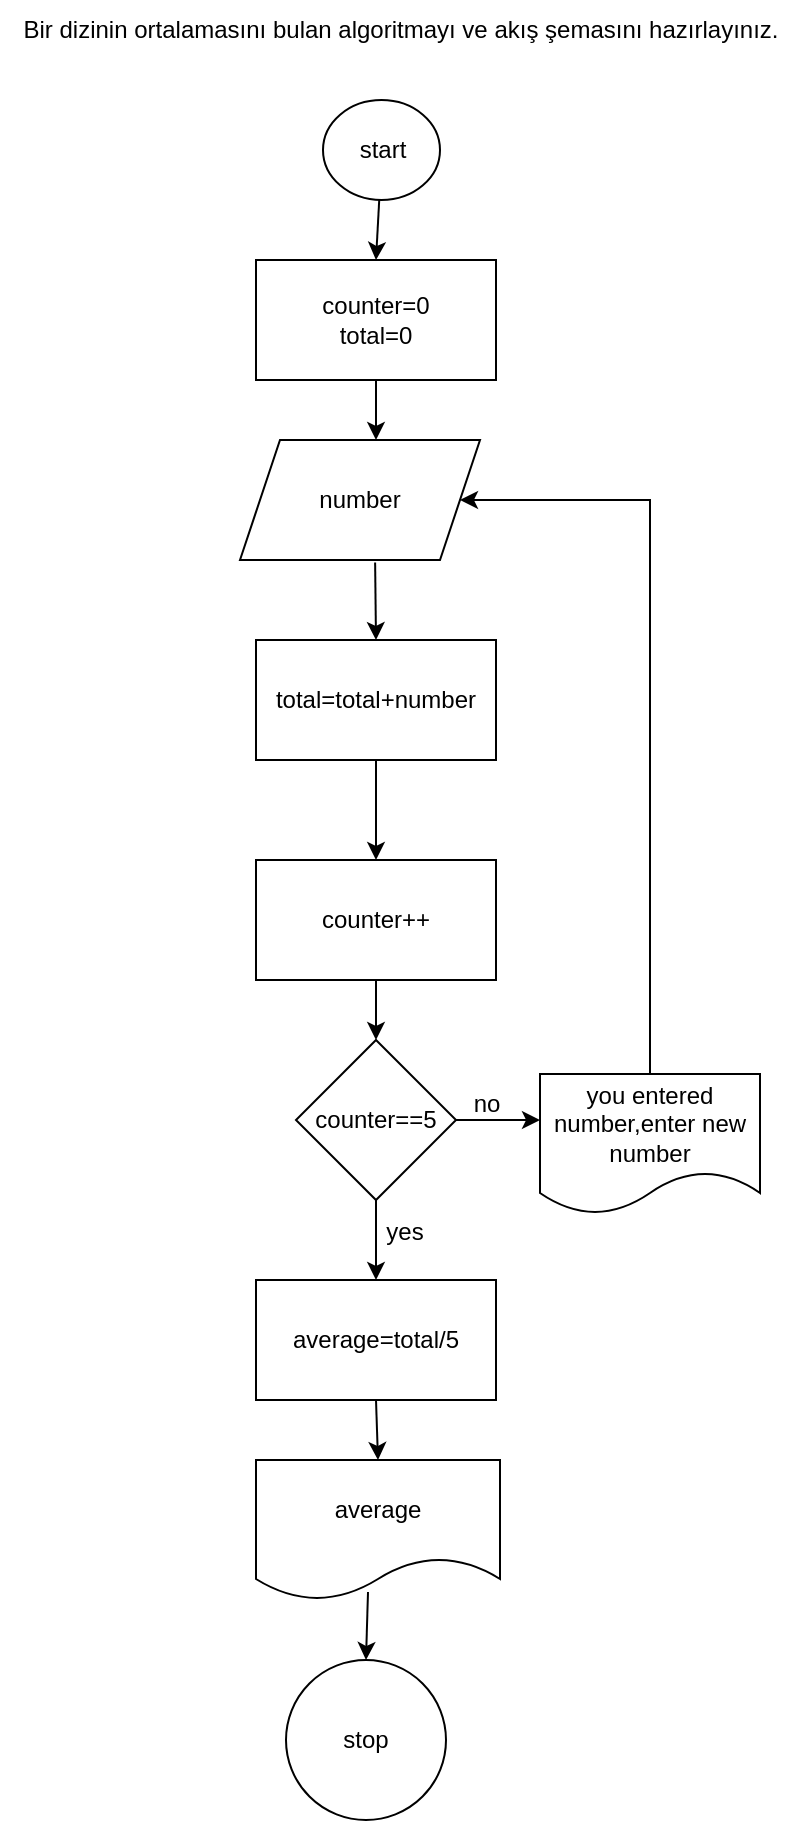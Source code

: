 <mxfile version="20.6.2" type="device"><diagram id="V9BCV6t-aLaAsq115rJi" name="Page-1"><mxGraphModel dx="304" dy="603" grid="1" gridSize="10" guides="1" tooltips="1" connect="1" arrows="1" fold="1" page="1" pageScale="1" pageWidth="850" pageHeight="1100" math="0" shadow="0"><root><mxCell id="0"/><mxCell id="1" parent="0"/><mxCell id="sgmjEawWaFmZDYBFbBE1-3" value="counter=0&lt;br&gt;total=0" style="rounded=0;whiteSpace=wrap;html=1;" parent="1" vertex="1"><mxGeometry x="138" y="130" width="120" height="60" as="geometry"/></mxCell><mxCell id="sgmjEawWaFmZDYBFbBE1-5" value="Bir dizinin ortalamasını bulan algoritmayı ve akış şemasını hazırlayınız." style="text;html=1;align=center;verticalAlign=middle;resizable=0;points=[];autosize=1;strokeColor=none;fillColor=none;" parent="1" vertex="1"><mxGeometry x="10" width="400" height="30" as="geometry"/></mxCell><mxCell id="sgmjEawWaFmZDYBFbBE1-9" value="" style="endArrow=classic;html=1;rounded=0;" parent="1" source="gv8VpifZggrk_PB-kIon-2" edge="1"><mxGeometry width="50" height="50" relative="1" as="geometry"><mxPoint x="170" y="390" as="sourcePoint"/><mxPoint x="198" y="430" as="targetPoint"/></mxGeometry></mxCell><mxCell id="sgmjEawWaFmZDYBFbBE1-10" value="" style="endArrow=classic;html=1;rounded=0;exitX=0.563;exitY=1.02;exitDx=0;exitDy=0;entryX=0.5;entryY=0;entryDx=0;entryDy=0;exitPerimeter=0;" parent="1" source="gv8VpifZggrk_PB-kIon-1" edge="1"><mxGeometry width="50" height="50" relative="1" as="geometry"><mxPoint x="198" y="280" as="sourcePoint"/><mxPoint x="198" y="320" as="targetPoint"/></mxGeometry></mxCell><mxCell id="sgmjEawWaFmZDYBFbBE1-11" value="" style="endArrow=classic;html=1;rounded=0;exitX=0.5;exitY=1;exitDx=0;exitDy=0;entryX=0.5;entryY=0;entryDx=0;entryDy=0;" parent="1" source="sgmjEawWaFmZDYBFbBE1-3" edge="1"><mxGeometry width="50" height="50" relative="1" as="geometry"><mxPoint x="40" y="240" as="sourcePoint"/><mxPoint x="198" y="220" as="targetPoint"/></mxGeometry></mxCell><mxCell id="sgmjEawWaFmZDYBFbBE1-12" value="" style="endArrow=classic;html=1;rounded=0;entryX=0.5;entryY=0;entryDx=0;entryDy=0;" parent="1" source="gv8VpifZggrk_PB-kIon-17" target="sgmjEawWaFmZDYBFbBE1-3" edge="1"><mxGeometry width="50" height="50" relative="1" as="geometry"><mxPoint x="198" y="114" as="sourcePoint"/><mxPoint x="130" y="140" as="targetPoint"/></mxGeometry></mxCell><mxCell id="gv8VpifZggrk_PB-kIon-1" value="number" style="shape=parallelogram;perimeter=parallelogramPerimeter;whiteSpace=wrap;html=1;fixedSize=1;" vertex="1" parent="1"><mxGeometry x="130" y="220" width="120" height="60" as="geometry"/></mxCell><mxCell id="gv8VpifZggrk_PB-kIon-2" value="total=total+number" style="rounded=0;whiteSpace=wrap;html=1;" vertex="1" parent="1"><mxGeometry x="138" y="320" width="120" height="60" as="geometry"/></mxCell><mxCell id="gv8VpifZggrk_PB-kIon-4" value="counter++" style="rounded=0;whiteSpace=wrap;html=1;" vertex="1" parent="1"><mxGeometry x="138" y="430" width="120" height="60" as="geometry"/></mxCell><mxCell id="gv8VpifZggrk_PB-kIon-5" value="counter==5" style="rhombus;whiteSpace=wrap;html=1;" vertex="1" parent="1"><mxGeometry x="158" y="520" width="80" height="80" as="geometry"/></mxCell><mxCell id="gv8VpifZggrk_PB-kIon-6" value="" style="endArrow=classic;html=1;rounded=0;exitX=0.5;exitY=1;exitDx=0;exitDy=0;entryX=0.5;entryY=0;entryDx=0;entryDy=0;" edge="1" parent="1" source="gv8VpifZggrk_PB-kIon-4" target="gv8VpifZggrk_PB-kIon-5"><mxGeometry width="50" height="50" relative="1" as="geometry"><mxPoint x="170" y="570" as="sourcePoint"/><mxPoint x="220" y="520" as="targetPoint"/></mxGeometry></mxCell><mxCell id="gv8VpifZggrk_PB-kIon-7" value="" style="endArrow=classic;html=1;rounded=0;exitX=1;exitY=0.5;exitDx=0;exitDy=0;" edge="1" parent="1" source="gv8VpifZggrk_PB-kIon-5"><mxGeometry width="50" height="50" relative="1" as="geometry"><mxPoint x="170" y="570" as="sourcePoint"/><mxPoint x="280" y="560" as="targetPoint"/></mxGeometry></mxCell><mxCell id="gv8VpifZggrk_PB-kIon-8" value="" style="endArrow=classic;html=1;rounded=0;exitX=0.5;exitY=1;exitDx=0;exitDy=0;" edge="1" parent="1" source="gv8VpifZggrk_PB-kIon-5"><mxGeometry width="50" height="50" relative="1" as="geometry"><mxPoint x="170" y="570" as="sourcePoint"/><mxPoint x="198" y="640" as="targetPoint"/></mxGeometry></mxCell><mxCell id="gv8VpifZggrk_PB-kIon-9" value="no" style="text;html=1;align=center;verticalAlign=middle;resizable=0;points=[];autosize=1;strokeColor=none;fillColor=none;" vertex="1" parent="1"><mxGeometry x="233" y="537" width="40" height="30" as="geometry"/></mxCell><mxCell id="gv8VpifZggrk_PB-kIon-10" value="yes" style="text;html=1;align=center;verticalAlign=middle;resizable=0;points=[];autosize=1;strokeColor=none;fillColor=none;" vertex="1" parent="1"><mxGeometry x="192" y="601" width="40" height="30" as="geometry"/></mxCell><mxCell id="gv8VpifZggrk_PB-kIon-11" value="you entered number,enter new number" style="shape=document;whiteSpace=wrap;html=1;boundedLbl=1;" vertex="1" parent="1"><mxGeometry x="280" y="537" width="110" height="70" as="geometry"/></mxCell><mxCell id="gv8VpifZggrk_PB-kIon-12" value="" style="endArrow=classic;html=1;rounded=0;exitX=0.5;exitY=0;exitDx=0;exitDy=0;entryX=1;entryY=0.5;entryDx=0;entryDy=0;" edge="1" parent="1" source="gv8VpifZggrk_PB-kIon-11" target="gv8VpifZggrk_PB-kIon-1"><mxGeometry width="50" height="50" relative="1" as="geometry"><mxPoint x="290" y="560" as="sourcePoint"/><mxPoint x="340" y="510" as="targetPoint"/><Array as="points"><mxPoint x="335" y="250"/></Array></mxGeometry></mxCell><mxCell id="gv8VpifZggrk_PB-kIon-13" value="average=total/5" style="rounded=0;whiteSpace=wrap;html=1;" vertex="1" parent="1"><mxGeometry x="138" y="640" width="120" height="60" as="geometry"/></mxCell><mxCell id="gv8VpifZggrk_PB-kIon-14" value="average" style="shape=document;whiteSpace=wrap;html=1;boundedLbl=1;" vertex="1" parent="1"><mxGeometry x="138" y="730" width="122" height="70" as="geometry"/></mxCell><mxCell id="gv8VpifZggrk_PB-kIon-16" value="stop" style="ellipse;whiteSpace=wrap;html=1;" vertex="1" parent="1"><mxGeometry x="153" y="830" width="80" height="80" as="geometry"/></mxCell><mxCell id="gv8VpifZggrk_PB-kIon-17" value="start" style="ellipse;whiteSpace=wrap;html=1;" vertex="1" parent="1"><mxGeometry x="171.5" y="50" width="58.5" height="50" as="geometry"/></mxCell><mxCell id="gv8VpifZggrk_PB-kIon-18" value="" style="endArrow=classic;html=1;rounded=0;exitX=0.5;exitY=1;exitDx=0;exitDy=0;entryX=0.5;entryY=0;entryDx=0;entryDy=0;" edge="1" parent="1" source="gv8VpifZggrk_PB-kIon-13" target="gv8VpifZggrk_PB-kIon-14"><mxGeometry width="50" height="50" relative="1" as="geometry"><mxPoint x="280" y="730" as="sourcePoint"/><mxPoint x="330" y="680" as="targetPoint"/></mxGeometry></mxCell><mxCell id="gv8VpifZggrk_PB-kIon-19" value="" style="endArrow=classic;html=1;rounded=0;entryX=0.5;entryY=0;entryDx=0;entryDy=0;" edge="1" parent="1" target="gv8VpifZggrk_PB-kIon-16"><mxGeometry width="50" height="50" relative="1" as="geometry"><mxPoint x="194" y="796" as="sourcePoint"/><mxPoint x="260" y="800" as="targetPoint"/></mxGeometry></mxCell></root></mxGraphModel></diagram></mxfile>